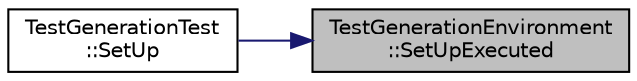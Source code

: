 digraph "TestGenerationEnvironment::SetUpExecuted"
{
 // LATEX_PDF_SIZE
  bgcolor="transparent";
  edge [fontname="Helvetica",fontsize="10",labelfontname="Helvetica",labelfontsize="10"];
  node [fontname="Helvetica",fontsize="10",shape=record];
  rankdir="RL";
  Node1 [label="TestGenerationEnvironment\l::SetUpExecuted",height=0.2,width=0.4,color="black", fillcolor="grey75", style="filled", fontcolor="black",tooltip=" "];
  Node1 -> Node2 [dir="back",color="midnightblue",fontsize="10",style="solid",fontname="Helvetica"];
  Node2 [label="TestGenerationTest\l::SetUp",height=0.2,width=0.4,color="black",URL="$classTestGenerationTest.html#a06cbce86435733a568824f9641ea57c2",tooltip=" "];
}
